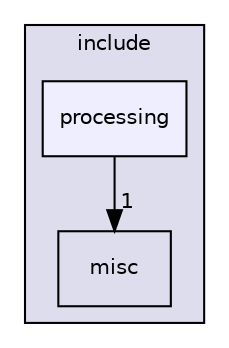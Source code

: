 digraph "processing" {
  compound=true
  node [ fontsize="10", fontname="Helvetica"];
  edge [ labelfontsize="10", labelfontname="Helvetica"];
  subgraph clusterdir_fe683765618cc35bc39882f5ccaddc26 {
    graph [ bgcolor="#ddddee", pencolor="black", label="include" fontname="Helvetica", fontsize="10", URL="dir_fe683765618cc35bc39882f5ccaddc26.html"]
  dir_6da0f07f94ea3016f393ba7e8e741bbc [shape=box label="misc" URL="dir_6da0f07f94ea3016f393ba7e8e741bbc.html"];
  dir_a98bfe6e18ccd0f5625e479c96854830 [shape=box, label="processing", style="filled", fillcolor="#eeeeff", pencolor="black", URL="dir_a98bfe6e18ccd0f5625e479c96854830.html"];
  }
  dir_a98bfe6e18ccd0f5625e479c96854830->dir_6da0f07f94ea3016f393ba7e8e741bbc [headlabel="1", labeldistance=1.5 headhref="dir_000034_000023.html"];
}
